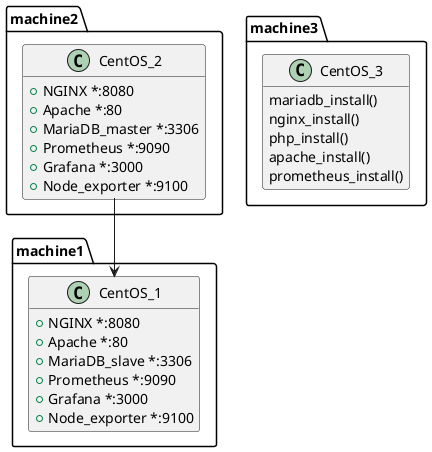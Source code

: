 @startuml
package machine1 {
class CentOS_1 {
    + NGINX *:8080
    + Apache *:80
    + MariaDB_slave *:3306
    + Prometheus *:9090
    + Grafana *:3000
    + Node_exporter *:9100
}
hide CentOS_1 methods
}

package machine2 {
class CentOS_2 {
    + NGINX *:8080
    + Apache *:80
    + MariaDB_master *:3306
    + Prometheus *:9090
    + Grafana *:3000
    + Node_exporter *:9100
}
hide CentOS_2 methods
}

CentOS_2 --> CentOS_1

package machine3 {
class CentOS_3 {
    mariadb_install()
    nginx_install()
    php_install()
    apache_install()
    prometheus_install()
}
hide CentOS_3 fields
}

@enduml
